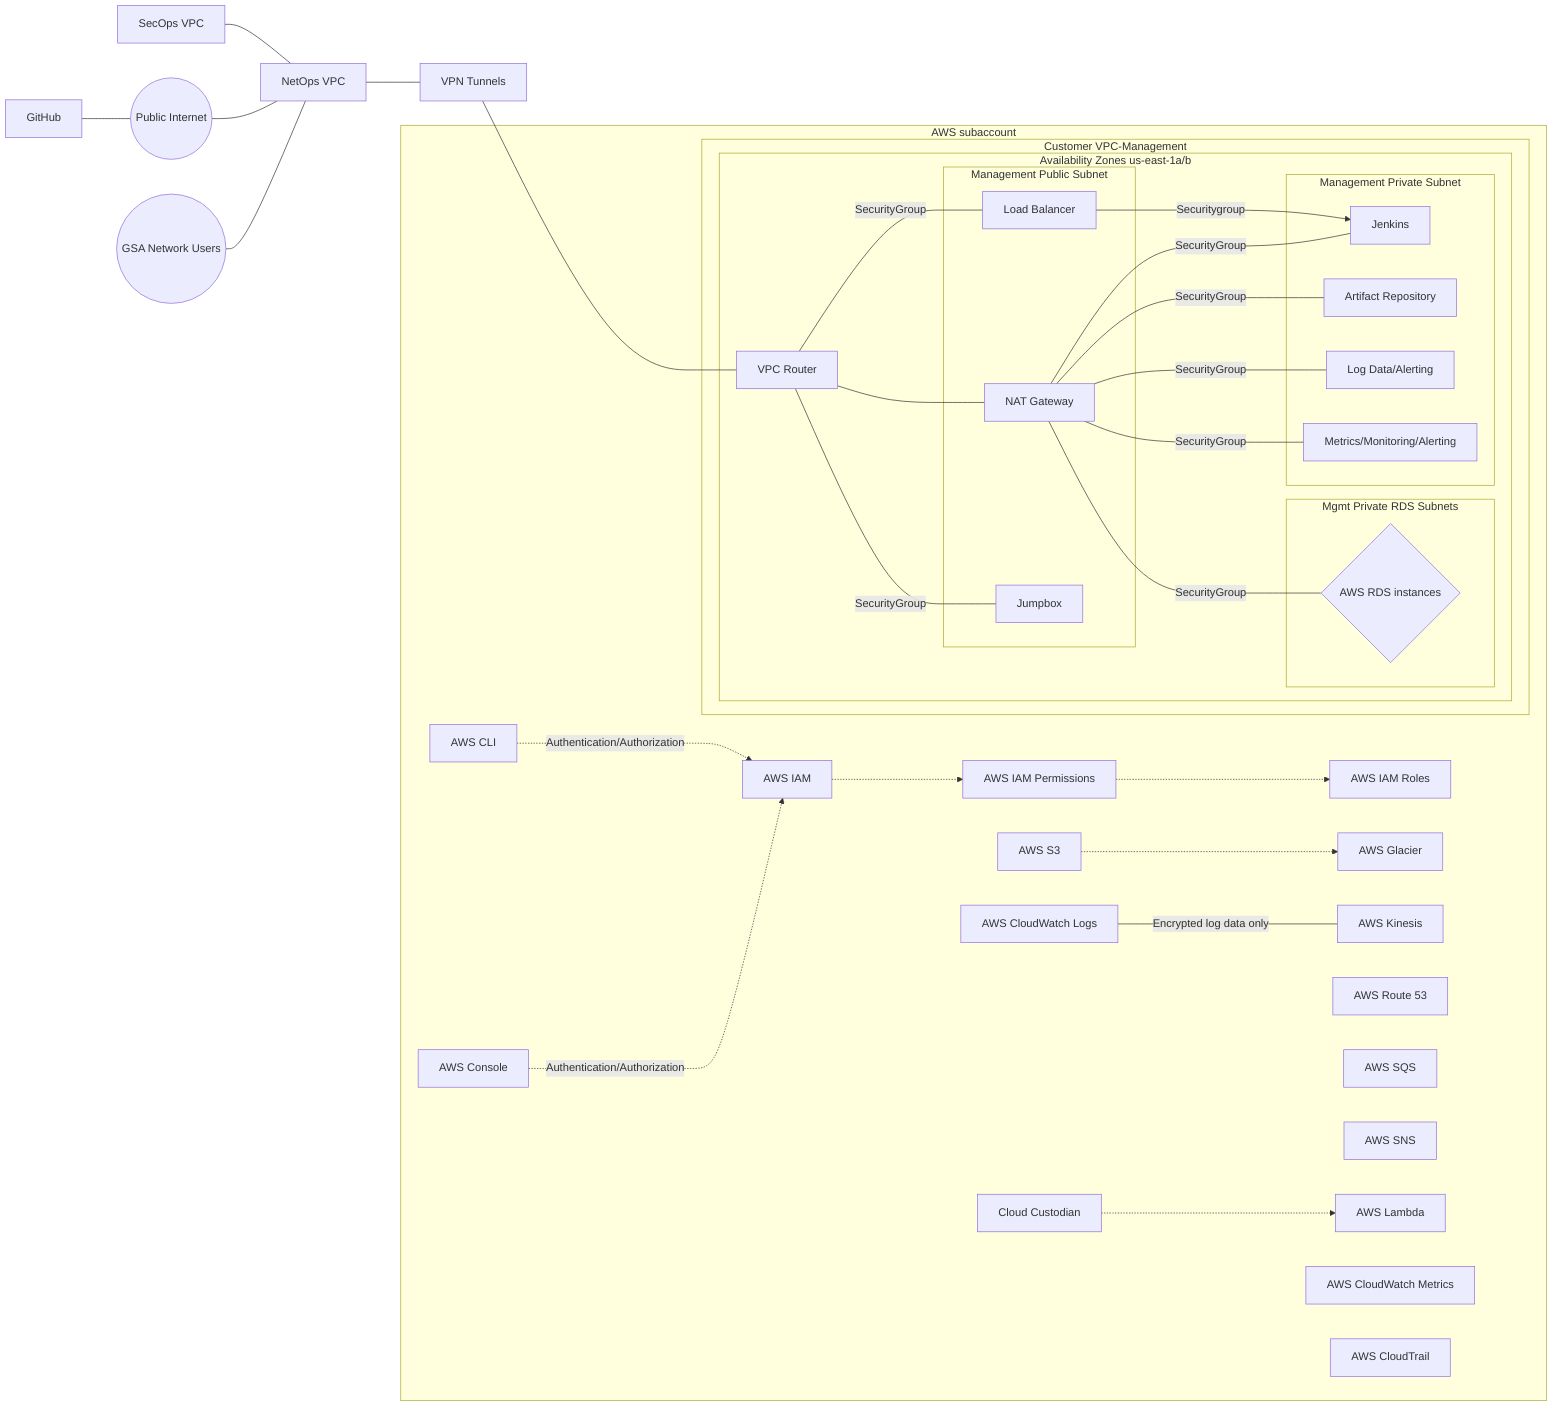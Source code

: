 %% title: Architecture-Management
%% description: DevSecOps Mgmt - 1 AWS account == 1 VPC
graph LR
  gsa-users(("GSA Network Users"))
  public-internet(("Public Internet"))
  github["GitHub"]
  netops-aws-vpc["NetOps VPC"]
  secops-aws-vpc["SecOps VPC"]
  vpn-tunnels["VPN Tunnels"]
  subgraph AWS subaccount
    iam["AWS IAM"]
    iam-perms["AWS IAM Permissions"]
    iam-roles["AWS IAM Roles"]
    aws-console["AWS Console"]
    aws-cli["AWS CLI"]
    s3["AWS S3"]
    glacier["AWS Glacier"]
    kinesis["AWS Kinesis"]
    route53["AWS Route 53"]
    aws-sqs["AWS SQS"]
    aws-sns["AWS SNS"]
    aws-lambda["AWS Lambda"]
    mgmt-lambda-custodian["Cloud Custodian"]
    cloudwatch["AWS CloudWatch Metrics"]
    cloudwatch-logs["AWS CloudWatch Logs"]
    cloudtrail["AWS CloudTrail"]
    subgraph Customer VPC-Management
      subgraph Availability Zones us-east-1a/b
          vpc-customer-router["VPC Router"]
        subgraph Mgmt Private RDS Subnets
          mgmt-rds{"AWS RDS instances"}
        end
        subgraph Management Public Subnet
          mgmt-nat["NAT Gateway"]
          mgmt-elb["Load Balancer"]
          mgmt-jumpbox["Jumpbox"]
        end
        subgraph Management Private Subnet
          mgmt-jenkins["Jenkins"]
          mgmt-artifact-repository["Artifact Repository"]
          mgmt-log["Log Data/Alerting"]
          mgmt-monitoring["Metrics/Monitoring/Alerting"]
        end
      end
    end
  end

  cloudwatch-logs-- Encrypted log data only --- kinesis

  aws-console-."Authentication/Authorization".->iam
  aws-cli-."Authentication/Authorization".->iam
  iam-.->iam-perms
  iam-perms-.->iam-roles
  mgmt-lambda-custodian-.->aws-lambda
  s3-.->glacier

  github---public-internet
  gsa-users---netops-aws-vpc
  public-internet---netops-aws-vpc
  secops-aws-vpc---netops-aws-vpc
  netops-aws-vpc---vpn-tunnels

  vpn-tunnels---vpc-customer-router

  vpc-customer-router--SecurityGroup---mgmt-elb
  vpc-customer-router--SecurityGroup---mgmt-jumpbox
  vpc-customer-router---mgmt-nat

  mgmt-nat--SecurityGroup---mgmt-rds
  mgmt-nat--SecurityGroup---mgmt-jenkins
  mgmt-nat--SecurityGroup---mgmt-artifact-repository
  mgmt-nat--SecurityGroup---mgmt-log
  mgmt-nat--SecurityGroup---mgmt-monitoring
  mgmt-elb--Securitygroup-->mgmt-jenkins